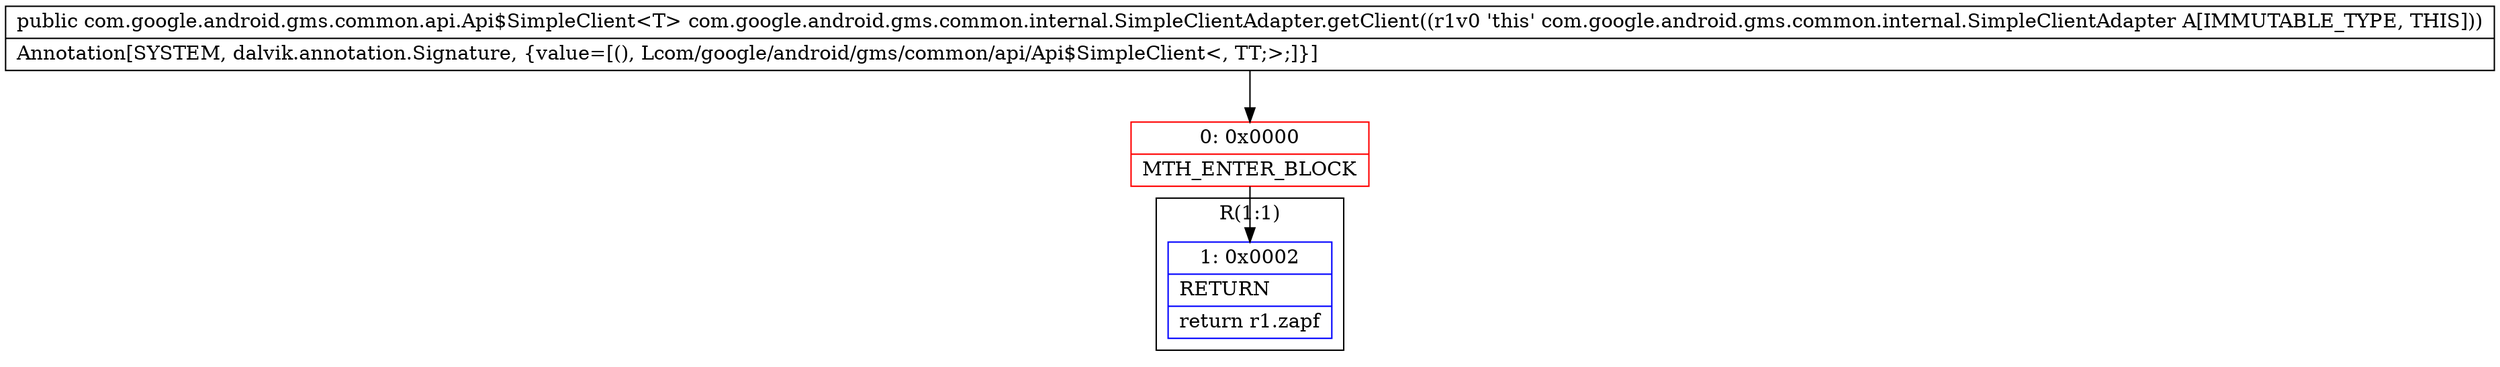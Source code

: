 digraph "CFG forcom.google.android.gms.common.internal.SimpleClientAdapter.getClient()Lcom\/google\/android\/gms\/common\/api\/Api$SimpleClient;" {
subgraph cluster_Region_1771002718 {
label = "R(1:1)";
node [shape=record,color=blue];
Node_1 [shape=record,label="{1\:\ 0x0002|RETURN\l|return r1.zapf\l}"];
}
Node_0 [shape=record,color=red,label="{0\:\ 0x0000|MTH_ENTER_BLOCK\l}"];
MethodNode[shape=record,label="{public com.google.android.gms.common.api.Api$SimpleClient\<T\> com.google.android.gms.common.internal.SimpleClientAdapter.getClient((r1v0 'this' com.google.android.gms.common.internal.SimpleClientAdapter A[IMMUTABLE_TYPE, THIS]))  | Annotation[SYSTEM, dalvik.annotation.Signature, \{value=[(), Lcom\/google\/android\/gms\/common\/api\/Api$SimpleClient\<, TT;\>;]\}]\l}"];
MethodNode -> Node_0;
Node_0 -> Node_1;
}

